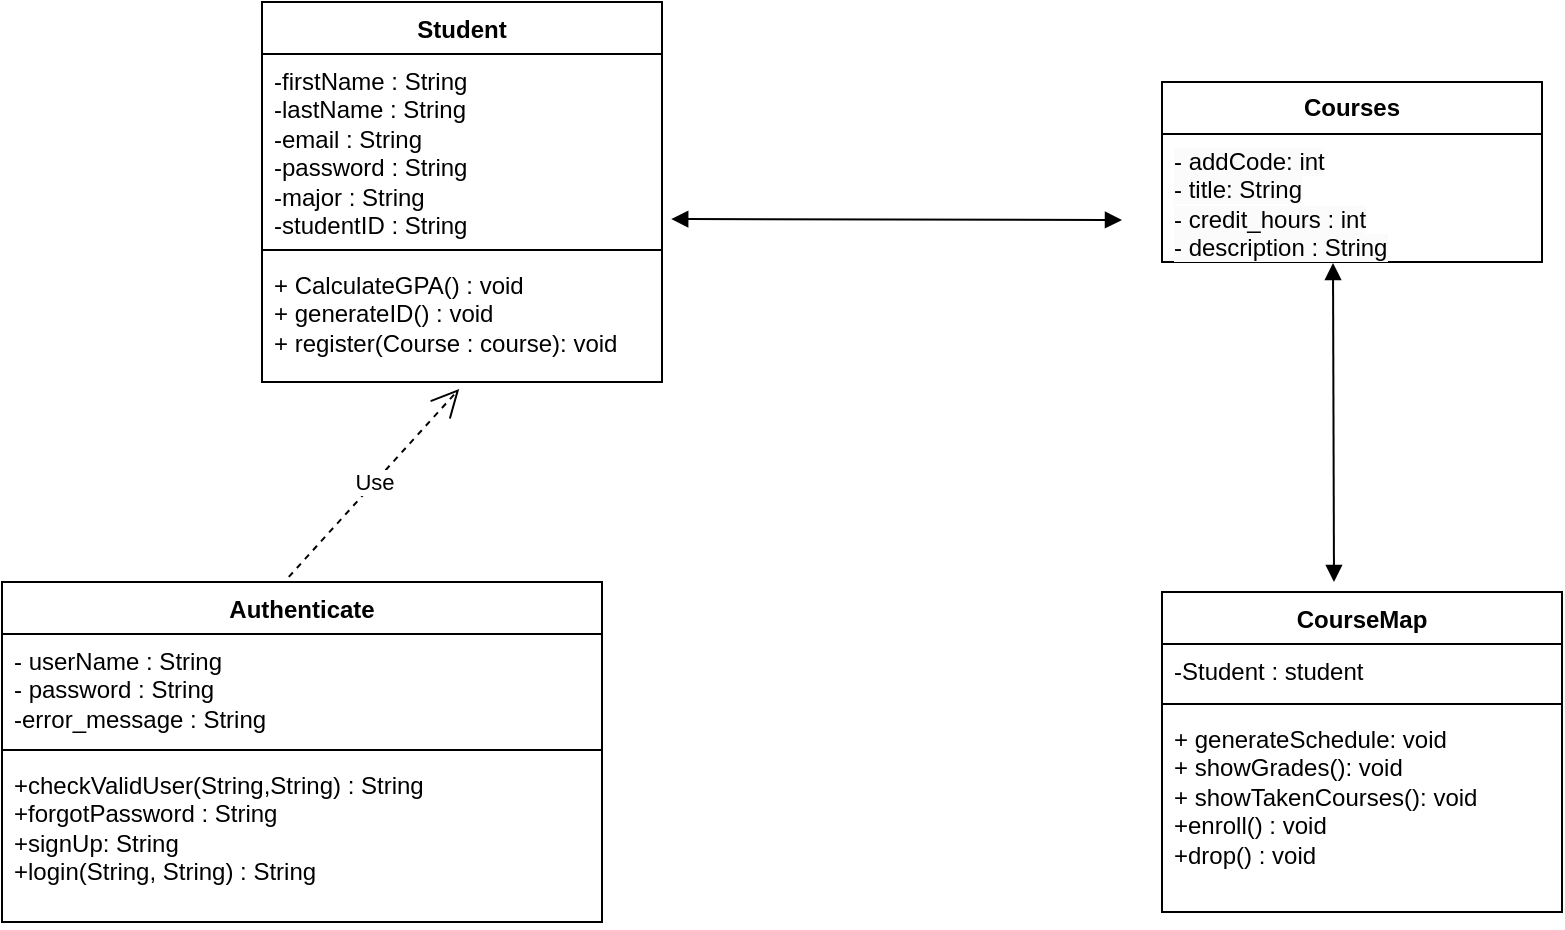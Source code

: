 <mxfile version="21.0.2" type="device"><diagram name="Page-1" id="e9dVS2P6ts_tCuLqBNpJ"><mxGraphModel dx="1194" dy="798" grid="1" gridSize="10" guides="1" tooltips="1" connect="1" arrows="1" fold="1" page="1" pageScale="1" pageWidth="850" pageHeight="1100" math="0" shadow="0"><root><mxCell id="0"/><mxCell id="1" parent="0"/><mxCell id="fG2I7wIdBYQyg0fuSQ4c-1" value="Student" style="swimlane;fontStyle=1;align=center;verticalAlign=top;childLayout=stackLayout;horizontal=1;startSize=26;horizontalStack=0;resizeParent=1;resizeParentMax=0;resizeLast=0;collapsible=1;marginBottom=0;whiteSpace=wrap;html=1;" vertex="1" parent="1"><mxGeometry x="160" y="60" width="200" height="190" as="geometry"/></mxCell><mxCell id="fG2I7wIdBYQyg0fuSQ4c-2" value="-firstName : String&lt;br&gt;-lastName : String&lt;br&gt;-email : String&lt;br&gt;-password : String&lt;br&gt;-major : String&lt;br&gt;-studentID : String" style="text;strokeColor=none;fillColor=none;align=left;verticalAlign=top;spacingLeft=4;spacingRight=4;overflow=hidden;rotatable=0;points=[[0,0.5],[1,0.5]];portConstraint=eastwest;whiteSpace=wrap;html=1;" vertex="1" parent="fG2I7wIdBYQyg0fuSQ4c-1"><mxGeometry y="26" width="200" height="94" as="geometry"/></mxCell><mxCell id="fG2I7wIdBYQyg0fuSQ4c-3" value="" style="line;strokeWidth=1;fillColor=none;align=left;verticalAlign=middle;spacingTop=-1;spacingLeft=3;spacingRight=3;rotatable=0;labelPosition=right;points=[];portConstraint=eastwest;strokeColor=inherit;" vertex="1" parent="fG2I7wIdBYQyg0fuSQ4c-1"><mxGeometry y="120" width="200" height="8" as="geometry"/></mxCell><mxCell id="fG2I7wIdBYQyg0fuSQ4c-4" value="+ CalculateGPA() : void&lt;br&gt;+ generateID() : void&lt;br&gt;+ register(Course : course): void" style="text;strokeColor=none;fillColor=none;align=left;verticalAlign=top;spacingLeft=4;spacingRight=4;overflow=hidden;rotatable=0;points=[[0,0.5],[1,0.5]];portConstraint=eastwest;whiteSpace=wrap;html=1;" vertex="1" parent="fG2I7wIdBYQyg0fuSQ4c-1"><mxGeometry y="128" width="200" height="62" as="geometry"/></mxCell><mxCell id="fG2I7wIdBYQyg0fuSQ4c-5" value="CourseMap" style="swimlane;fontStyle=1;align=center;verticalAlign=top;childLayout=stackLayout;horizontal=1;startSize=26;horizontalStack=0;resizeParent=1;resizeParentMax=0;resizeLast=0;collapsible=1;marginBottom=0;whiteSpace=wrap;html=1;" vertex="1" parent="1"><mxGeometry x="610" y="355" width="200" height="160" as="geometry"/></mxCell><mxCell id="fG2I7wIdBYQyg0fuSQ4c-6" value="-Student : student" style="text;strokeColor=none;fillColor=none;align=left;verticalAlign=top;spacingLeft=4;spacingRight=4;overflow=hidden;rotatable=0;points=[[0,0.5],[1,0.5]];portConstraint=eastwest;whiteSpace=wrap;html=1;" vertex="1" parent="fG2I7wIdBYQyg0fuSQ4c-5"><mxGeometry y="26" width="200" height="26" as="geometry"/></mxCell><mxCell id="fG2I7wIdBYQyg0fuSQ4c-7" value="" style="line;strokeWidth=1;fillColor=none;align=left;verticalAlign=middle;spacingTop=-1;spacingLeft=3;spacingRight=3;rotatable=0;labelPosition=right;points=[];portConstraint=eastwest;strokeColor=inherit;" vertex="1" parent="fG2I7wIdBYQyg0fuSQ4c-5"><mxGeometry y="52" width="200" height="8" as="geometry"/></mxCell><mxCell id="fG2I7wIdBYQyg0fuSQ4c-8" value="+ generateSchedule: void&lt;br&gt;+ showGrades(): void&lt;br&gt;+ showTakenCourses(): void&lt;br&gt;+enroll() : void&lt;br&gt;+drop() : void" style="text;strokeColor=none;fillColor=none;align=left;verticalAlign=top;spacingLeft=4;spacingRight=4;overflow=hidden;rotatable=0;points=[[0,0.5],[1,0.5]];portConstraint=eastwest;whiteSpace=wrap;html=1;" vertex="1" parent="fG2I7wIdBYQyg0fuSQ4c-5"><mxGeometry y="60" width="200" height="100" as="geometry"/></mxCell><mxCell id="fG2I7wIdBYQyg0fuSQ4c-13" value="&lt;b&gt;Courses&lt;/b&gt;" style="swimlane;fontStyle=0;childLayout=stackLayout;horizontal=1;startSize=26;fillColor=none;horizontalStack=0;resizeParent=1;resizeParentMax=0;resizeLast=0;collapsible=1;marginBottom=0;whiteSpace=wrap;html=1;" vertex="1" parent="1"><mxGeometry x="610" y="100" width="190" height="90" as="geometry"/></mxCell><mxCell id="fG2I7wIdBYQyg0fuSQ4c-14" value="&lt;span style=&quot;color: rgb(0, 0, 0); font-family: Helvetica; font-size: 12px; font-style: normal; font-variant-ligatures: normal; font-variant-caps: normal; font-weight: 400; letter-spacing: normal; orphans: 2; text-align: left; text-indent: 0px; text-transform: none; widows: 2; word-spacing: 0px; -webkit-text-stroke-width: 0px; background-color: rgb(251, 251, 251); text-decoration-thickness: initial; text-decoration-style: initial; text-decoration-color: initial; float: none; display: inline !important;&quot;&gt;- addCode: int&lt;/span&gt;&lt;br style=&quot;border-color: var(--border-color); color: rgb(0, 0, 0); font-family: Helvetica; font-size: 12px; font-style: normal; font-variant-ligatures: normal; font-variant-caps: normal; font-weight: 400; letter-spacing: normal; orphans: 2; text-align: left; text-indent: 0px; text-transform: none; widows: 2; word-spacing: 0px; -webkit-text-stroke-width: 0px; background-color: rgb(251, 251, 251); text-decoration-thickness: initial; text-decoration-style: initial; text-decoration-color: initial;&quot;&gt;&lt;span style=&quot;color: rgb(0, 0, 0); font-family: Helvetica; font-size: 12px; font-style: normal; font-variant-ligatures: normal; font-variant-caps: normal; font-weight: 400; letter-spacing: normal; orphans: 2; text-align: left; text-indent: 0px; text-transform: none; widows: 2; word-spacing: 0px; -webkit-text-stroke-width: 0px; background-color: rgb(251, 251, 251); text-decoration-thickness: initial; text-decoration-style: initial; text-decoration-color: initial; float: none; display: inline !important;&quot;&gt;- title: String&lt;/span&gt;&lt;br style=&quot;border-color: var(--border-color); color: rgb(0, 0, 0); font-family: Helvetica; font-size: 12px; font-style: normal; font-variant-ligatures: normal; font-variant-caps: normal; font-weight: 400; letter-spacing: normal; orphans: 2; text-align: left; text-indent: 0px; text-transform: none; widows: 2; word-spacing: 0px; -webkit-text-stroke-width: 0px; background-color: rgb(251, 251, 251); text-decoration-thickness: initial; text-decoration-style: initial; text-decoration-color: initial;&quot;&gt;&lt;span style=&quot;color: rgb(0, 0, 0); font-family: Helvetica; font-size: 12px; font-style: normal; font-variant-ligatures: normal; font-variant-caps: normal; font-weight: 400; letter-spacing: normal; orphans: 2; text-align: left; text-indent: 0px; text-transform: none; widows: 2; word-spacing: 0px; -webkit-text-stroke-width: 0px; background-color: rgb(251, 251, 251); text-decoration-thickness: initial; text-decoration-style: initial; text-decoration-color: initial; float: none; display: inline !important;&quot;&gt;- credit_hours : int&lt;br&gt;- description : String&lt;br&gt;&lt;/span&gt;" style="text;strokeColor=none;fillColor=none;align=left;verticalAlign=top;spacingLeft=4;spacingRight=4;overflow=hidden;rotatable=0;points=[[0,0.5],[1,0.5]];portConstraint=eastwest;whiteSpace=wrap;html=1;" vertex="1" parent="fG2I7wIdBYQyg0fuSQ4c-13"><mxGeometry y="26" width="190" height="64" as="geometry"/></mxCell><mxCell id="fG2I7wIdBYQyg0fuSQ4c-17" value="Authenticate" style="swimlane;fontStyle=1;align=center;verticalAlign=top;childLayout=stackLayout;horizontal=1;startSize=26;horizontalStack=0;resizeParent=1;resizeParentMax=0;resizeLast=0;collapsible=1;marginBottom=0;whiteSpace=wrap;html=1;" vertex="1" parent="1"><mxGeometry x="30" y="350" width="300" height="170" as="geometry"/></mxCell><mxCell id="fG2I7wIdBYQyg0fuSQ4c-18" value="- userName : String&lt;br&gt;- password : String&lt;br&gt;-error_message : String" style="text;strokeColor=none;fillColor=none;align=left;verticalAlign=top;spacingLeft=4;spacingRight=4;overflow=hidden;rotatable=0;points=[[0,0.5],[1,0.5]];portConstraint=eastwest;whiteSpace=wrap;html=1;" vertex="1" parent="fG2I7wIdBYQyg0fuSQ4c-17"><mxGeometry y="26" width="300" height="54" as="geometry"/></mxCell><mxCell id="fG2I7wIdBYQyg0fuSQ4c-19" value="" style="line;strokeWidth=1;fillColor=none;align=left;verticalAlign=middle;spacingTop=-1;spacingLeft=3;spacingRight=3;rotatable=0;labelPosition=right;points=[];portConstraint=eastwest;strokeColor=inherit;" vertex="1" parent="fG2I7wIdBYQyg0fuSQ4c-17"><mxGeometry y="80" width="300" height="8" as="geometry"/></mxCell><mxCell id="fG2I7wIdBYQyg0fuSQ4c-20" value="+checkValidUser(String,String) : String&lt;br&gt;+forgotPassword : String&lt;br&gt;+signUp: String&lt;br&gt;+login(String, String) : String" style="text;strokeColor=none;fillColor=none;align=left;verticalAlign=top;spacingLeft=4;spacingRight=4;overflow=hidden;rotatable=0;points=[[0,0.5],[1,0.5]];portConstraint=eastwest;whiteSpace=wrap;html=1;" vertex="1" parent="fG2I7wIdBYQyg0fuSQ4c-17"><mxGeometry y="88" width="300" height="82" as="geometry"/></mxCell><mxCell id="fG2I7wIdBYQyg0fuSQ4c-22" value="" style="endArrow=block;startArrow=block;endFill=1;startFill=1;html=1;rounded=0;exitX=1.023;exitY=0.878;exitDx=0;exitDy=0;exitPerimeter=0;" edge="1" parent="1" source="fG2I7wIdBYQyg0fuSQ4c-2"><mxGeometry width="160" relative="1" as="geometry"><mxPoint x="390" y="170" as="sourcePoint"/><mxPoint x="590" y="169" as="targetPoint"/></mxGeometry></mxCell><mxCell id="fG2I7wIdBYQyg0fuSQ4c-23" value="Use" style="endArrow=open;endSize=12;dashed=1;html=1;rounded=0;exitX=0.478;exitY=-0.015;exitDx=0;exitDy=0;exitPerimeter=0;entryX=0.493;entryY=1.056;entryDx=0;entryDy=0;entryPerimeter=0;" edge="1" parent="1" source="fG2I7wIdBYQyg0fuSQ4c-17" target="fG2I7wIdBYQyg0fuSQ4c-4"><mxGeometry width="160" relative="1" as="geometry"><mxPoint x="260" y="280" as="sourcePoint"/><mxPoint x="420" y="280" as="targetPoint"/></mxGeometry></mxCell><mxCell id="fG2I7wIdBYQyg0fuSQ4c-24" value="" style="endArrow=block;startArrow=block;endFill=1;startFill=1;html=1;rounded=0;exitX=0.45;exitY=1.008;exitDx=0;exitDy=0;exitPerimeter=0;" edge="1" parent="1" source="fG2I7wIdBYQyg0fuSQ4c-14"><mxGeometry width="160" relative="1" as="geometry"><mxPoint x="570" y="310" as="sourcePoint"/><mxPoint x="696" y="350" as="targetPoint"/></mxGeometry></mxCell></root></mxGraphModel></diagram></mxfile>